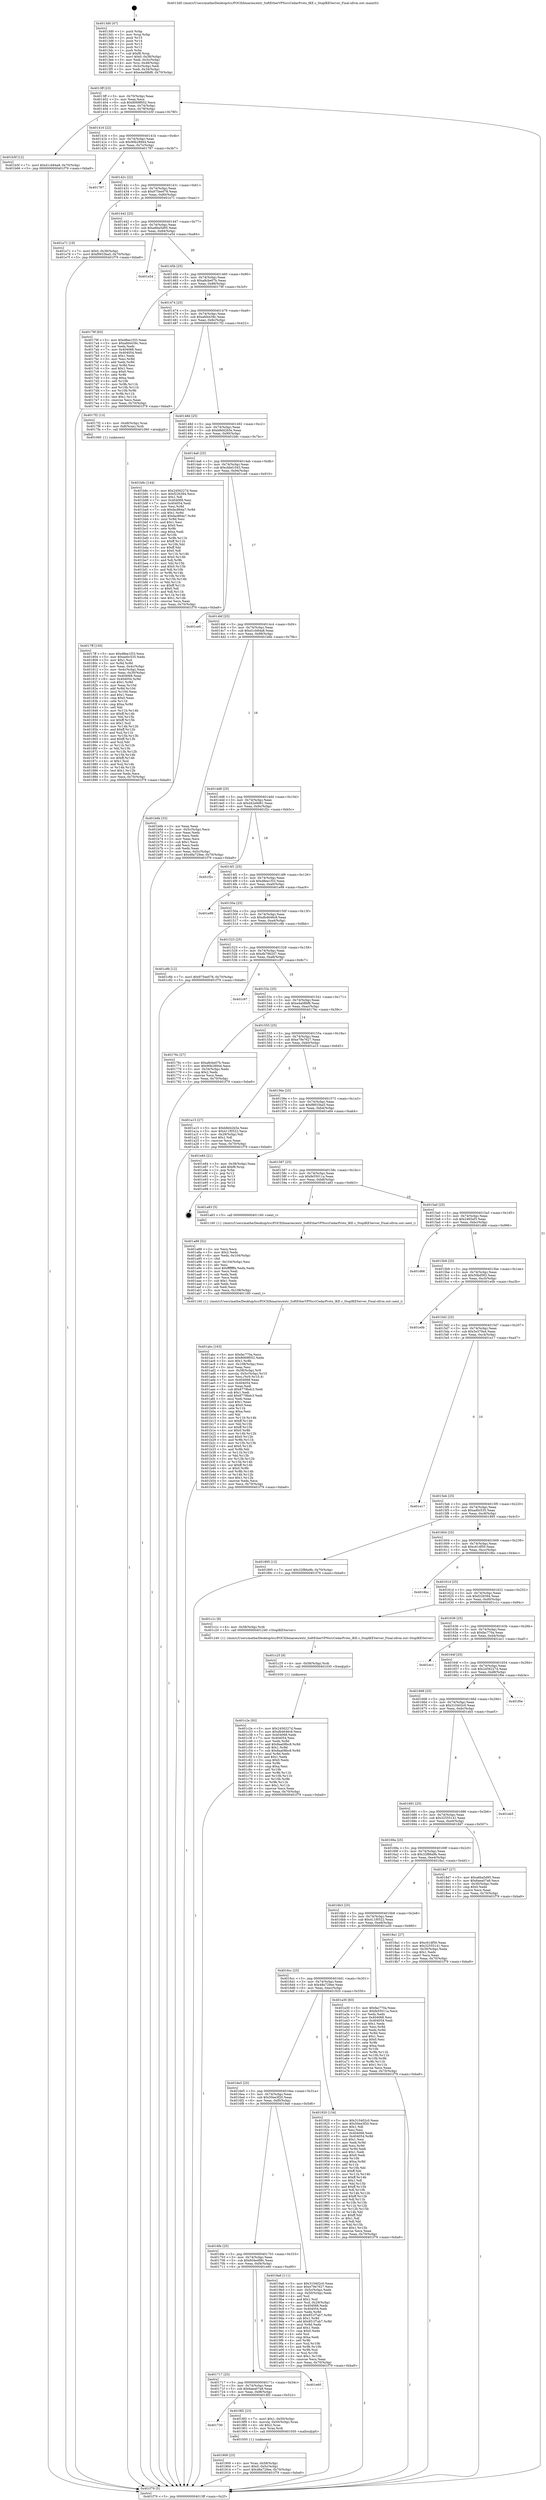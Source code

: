 digraph "0x4013d0" {
  label = "0x4013d0 (/mnt/c/Users/mathe/Desktop/tcc/POCII/binaries/extr_SoftEtherVPNsrcCedarProto_IKE.c_StopIKEServer_Final-ollvm.out::main(0))"
  labelloc = "t"
  node[shape=record]

  Entry [label="",width=0.3,height=0.3,shape=circle,fillcolor=black,style=filled]
  "0x4013ff" [label="{
     0x4013ff [23]\l
     | [instrs]\l
     &nbsp;&nbsp;0x4013ff \<+3\>: mov -0x70(%rbp),%eax\l
     &nbsp;&nbsp;0x401402 \<+2\>: mov %eax,%ecx\l
     &nbsp;&nbsp;0x401404 \<+6\>: sub $0x8069f052,%ecx\l
     &nbsp;&nbsp;0x40140a \<+3\>: mov %eax,-0x74(%rbp)\l
     &nbsp;&nbsp;0x40140d \<+3\>: mov %ecx,-0x78(%rbp)\l
     &nbsp;&nbsp;0x401410 \<+6\>: je 0000000000401b5f \<main+0x78f\>\l
  }"]
  "0x401b5f" [label="{
     0x401b5f [12]\l
     | [instrs]\l
     &nbsp;&nbsp;0x401b5f \<+7\>: movl $0xd1cb84a8,-0x70(%rbp)\l
     &nbsp;&nbsp;0x401b66 \<+5\>: jmp 0000000000401f79 \<main+0xba9\>\l
  }"]
  "0x401416" [label="{
     0x401416 [22]\l
     | [instrs]\l
     &nbsp;&nbsp;0x401416 \<+5\>: jmp 000000000040141b \<main+0x4b\>\l
     &nbsp;&nbsp;0x40141b \<+3\>: mov -0x74(%rbp),%eax\l
     &nbsp;&nbsp;0x40141e \<+5\>: sub $0x90b28944,%eax\l
     &nbsp;&nbsp;0x401423 \<+3\>: mov %eax,-0x7c(%rbp)\l
     &nbsp;&nbsp;0x401426 \<+6\>: je 0000000000401787 \<main+0x3b7\>\l
  }"]
  Exit [label="",width=0.3,height=0.3,shape=circle,fillcolor=black,style=filled,peripheries=2]
  "0x401787" [label="{
     0x401787\l
  }", style=dashed]
  "0x40142c" [label="{
     0x40142c [22]\l
     | [instrs]\l
     &nbsp;&nbsp;0x40142c \<+5\>: jmp 0000000000401431 \<main+0x61\>\l
     &nbsp;&nbsp;0x401431 \<+3\>: mov -0x74(%rbp),%eax\l
     &nbsp;&nbsp;0x401434 \<+5\>: sub $0x975ee078,%eax\l
     &nbsp;&nbsp;0x401439 \<+3\>: mov %eax,-0x80(%rbp)\l
     &nbsp;&nbsp;0x40143c \<+6\>: je 0000000000401e71 \<main+0xaa1\>\l
  }"]
  "0x401c2e" [label="{
     0x401c2e [93]\l
     | [instrs]\l
     &nbsp;&nbsp;0x401c2e \<+5\>: mov $0x2456227d,%eax\l
     &nbsp;&nbsp;0x401c33 \<+5\>: mov $0xdb4646c8,%ecx\l
     &nbsp;&nbsp;0x401c38 \<+7\>: mov 0x404068,%edx\l
     &nbsp;&nbsp;0x401c3f \<+7\>: mov 0x404054,%esi\l
     &nbsp;&nbsp;0x401c46 \<+3\>: mov %edx,%r8d\l
     &nbsp;&nbsp;0x401c49 \<+7\>: add $0x8aa08bc8,%r8d\l
     &nbsp;&nbsp;0x401c50 \<+4\>: sub $0x1,%r8d\l
     &nbsp;&nbsp;0x401c54 \<+7\>: sub $0x8aa08bc8,%r8d\l
     &nbsp;&nbsp;0x401c5b \<+4\>: imul %r8d,%edx\l
     &nbsp;&nbsp;0x401c5f \<+3\>: and $0x1,%edx\l
     &nbsp;&nbsp;0x401c62 \<+3\>: cmp $0x0,%edx\l
     &nbsp;&nbsp;0x401c65 \<+4\>: sete %r9b\l
     &nbsp;&nbsp;0x401c69 \<+3\>: cmp $0xa,%esi\l
     &nbsp;&nbsp;0x401c6c \<+4\>: setl %r10b\l
     &nbsp;&nbsp;0x401c70 \<+3\>: mov %r9b,%r11b\l
     &nbsp;&nbsp;0x401c73 \<+3\>: and %r10b,%r11b\l
     &nbsp;&nbsp;0x401c76 \<+3\>: xor %r10b,%r9b\l
     &nbsp;&nbsp;0x401c79 \<+3\>: or %r9b,%r11b\l
     &nbsp;&nbsp;0x401c7c \<+4\>: test $0x1,%r11b\l
     &nbsp;&nbsp;0x401c80 \<+3\>: cmovne %ecx,%eax\l
     &nbsp;&nbsp;0x401c83 \<+3\>: mov %eax,-0x70(%rbp)\l
     &nbsp;&nbsp;0x401c86 \<+5\>: jmp 0000000000401f79 \<main+0xba9\>\l
  }"]
  "0x401e71" [label="{
     0x401e71 [19]\l
     | [instrs]\l
     &nbsp;&nbsp;0x401e71 \<+7\>: movl $0x0,-0x38(%rbp)\l
     &nbsp;&nbsp;0x401e78 \<+7\>: movl $0xf9933ba5,-0x70(%rbp)\l
     &nbsp;&nbsp;0x401e7f \<+5\>: jmp 0000000000401f79 \<main+0xba9\>\l
  }"]
  "0x401442" [label="{
     0x401442 [25]\l
     | [instrs]\l
     &nbsp;&nbsp;0x401442 \<+5\>: jmp 0000000000401447 \<main+0x77\>\l
     &nbsp;&nbsp;0x401447 \<+3\>: mov -0x74(%rbp),%eax\l
     &nbsp;&nbsp;0x40144a \<+5\>: sub $0xa6ba5d95,%eax\l
     &nbsp;&nbsp;0x40144f \<+6\>: mov %eax,-0x84(%rbp)\l
     &nbsp;&nbsp;0x401455 \<+6\>: je 0000000000401e54 \<main+0xa84\>\l
  }"]
  "0x401c25" [label="{
     0x401c25 [9]\l
     | [instrs]\l
     &nbsp;&nbsp;0x401c25 \<+4\>: mov -0x58(%rbp),%rdi\l
     &nbsp;&nbsp;0x401c29 \<+5\>: call 0000000000401030 \<free@plt\>\l
     | [calls]\l
     &nbsp;&nbsp;0x401030 \{1\} (unknown)\l
  }"]
  "0x401e54" [label="{
     0x401e54\l
  }", style=dashed]
  "0x40145b" [label="{
     0x40145b [25]\l
     | [instrs]\l
     &nbsp;&nbsp;0x40145b \<+5\>: jmp 0000000000401460 \<main+0x90\>\l
     &nbsp;&nbsp;0x401460 \<+3\>: mov -0x74(%rbp),%eax\l
     &nbsp;&nbsp;0x401463 \<+5\>: sub $0xa8cbe07b,%eax\l
     &nbsp;&nbsp;0x401468 \<+6\>: mov %eax,-0x88(%rbp)\l
     &nbsp;&nbsp;0x40146e \<+6\>: je 000000000040179f \<main+0x3cf\>\l
  }"]
  "0x401abc" [label="{
     0x401abc [163]\l
     | [instrs]\l
     &nbsp;&nbsp;0x401abc \<+5\>: mov $0xfac770a,%ecx\l
     &nbsp;&nbsp;0x401ac1 \<+5\>: mov $0x8069f052,%edx\l
     &nbsp;&nbsp;0x401ac6 \<+3\>: mov $0x1,%r8b\l
     &nbsp;&nbsp;0x401ac9 \<+6\>: mov -0x108(%rbp),%esi\l
     &nbsp;&nbsp;0x401acf \<+3\>: imul %eax,%esi\l
     &nbsp;&nbsp;0x401ad2 \<+4\>: mov -0x58(%rbp),%r9\l
     &nbsp;&nbsp;0x401ad6 \<+4\>: movslq -0x5c(%rbp),%r10\l
     &nbsp;&nbsp;0x401ada \<+4\>: mov %esi,(%r9,%r10,4)\l
     &nbsp;&nbsp;0x401ade \<+7\>: mov 0x404068,%eax\l
     &nbsp;&nbsp;0x401ae5 \<+7\>: mov 0x404054,%esi\l
     &nbsp;&nbsp;0x401aec \<+2\>: mov %eax,%edi\l
     &nbsp;&nbsp;0x401aee \<+6\>: sub $0x8779bdc3,%edi\l
     &nbsp;&nbsp;0x401af4 \<+3\>: sub $0x1,%edi\l
     &nbsp;&nbsp;0x401af7 \<+6\>: add $0x8779bdc3,%edi\l
     &nbsp;&nbsp;0x401afd \<+3\>: imul %edi,%eax\l
     &nbsp;&nbsp;0x401b00 \<+3\>: and $0x1,%eax\l
     &nbsp;&nbsp;0x401b03 \<+3\>: cmp $0x0,%eax\l
     &nbsp;&nbsp;0x401b06 \<+4\>: sete %r11b\l
     &nbsp;&nbsp;0x401b0a \<+3\>: cmp $0xa,%esi\l
     &nbsp;&nbsp;0x401b0d \<+3\>: setl %bl\l
     &nbsp;&nbsp;0x401b10 \<+3\>: mov %r11b,%r14b\l
     &nbsp;&nbsp;0x401b13 \<+4\>: xor $0xff,%r14b\l
     &nbsp;&nbsp;0x401b17 \<+3\>: mov %bl,%r15b\l
     &nbsp;&nbsp;0x401b1a \<+4\>: xor $0xff,%r15b\l
     &nbsp;&nbsp;0x401b1e \<+4\>: xor $0x0,%r8b\l
     &nbsp;&nbsp;0x401b22 \<+3\>: mov %r14b,%r12b\l
     &nbsp;&nbsp;0x401b25 \<+4\>: and $0x0,%r12b\l
     &nbsp;&nbsp;0x401b29 \<+3\>: and %r8b,%r11b\l
     &nbsp;&nbsp;0x401b2c \<+3\>: mov %r15b,%r13b\l
     &nbsp;&nbsp;0x401b2f \<+4\>: and $0x0,%r13b\l
     &nbsp;&nbsp;0x401b33 \<+3\>: and %r8b,%bl\l
     &nbsp;&nbsp;0x401b36 \<+3\>: or %r11b,%r12b\l
     &nbsp;&nbsp;0x401b39 \<+3\>: or %bl,%r13b\l
     &nbsp;&nbsp;0x401b3c \<+3\>: xor %r13b,%r12b\l
     &nbsp;&nbsp;0x401b3f \<+3\>: or %r15b,%r14b\l
     &nbsp;&nbsp;0x401b42 \<+4\>: xor $0xff,%r14b\l
     &nbsp;&nbsp;0x401b46 \<+4\>: or $0x0,%r8b\l
     &nbsp;&nbsp;0x401b4a \<+3\>: and %r8b,%r14b\l
     &nbsp;&nbsp;0x401b4d \<+3\>: or %r14b,%r12b\l
     &nbsp;&nbsp;0x401b50 \<+4\>: test $0x1,%r12b\l
     &nbsp;&nbsp;0x401b54 \<+3\>: cmovne %edx,%ecx\l
     &nbsp;&nbsp;0x401b57 \<+3\>: mov %ecx,-0x70(%rbp)\l
     &nbsp;&nbsp;0x401b5a \<+5\>: jmp 0000000000401f79 \<main+0xba9\>\l
  }"]
  "0x40179f" [label="{
     0x40179f [83]\l
     | [instrs]\l
     &nbsp;&nbsp;0x40179f \<+5\>: mov $0xd8ee1f33,%eax\l
     &nbsp;&nbsp;0x4017a4 \<+5\>: mov $0xafd4439c,%ecx\l
     &nbsp;&nbsp;0x4017a9 \<+2\>: xor %edx,%edx\l
     &nbsp;&nbsp;0x4017ab \<+7\>: mov 0x404068,%esi\l
     &nbsp;&nbsp;0x4017b2 \<+7\>: mov 0x404054,%edi\l
     &nbsp;&nbsp;0x4017b9 \<+3\>: sub $0x1,%edx\l
     &nbsp;&nbsp;0x4017bc \<+3\>: mov %esi,%r8d\l
     &nbsp;&nbsp;0x4017bf \<+3\>: add %edx,%r8d\l
     &nbsp;&nbsp;0x4017c2 \<+4\>: imul %r8d,%esi\l
     &nbsp;&nbsp;0x4017c6 \<+3\>: and $0x1,%esi\l
     &nbsp;&nbsp;0x4017c9 \<+3\>: cmp $0x0,%esi\l
     &nbsp;&nbsp;0x4017cc \<+4\>: sete %r9b\l
     &nbsp;&nbsp;0x4017d0 \<+3\>: cmp $0xa,%edi\l
     &nbsp;&nbsp;0x4017d3 \<+4\>: setl %r10b\l
     &nbsp;&nbsp;0x4017d7 \<+3\>: mov %r9b,%r11b\l
     &nbsp;&nbsp;0x4017da \<+3\>: and %r10b,%r11b\l
     &nbsp;&nbsp;0x4017dd \<+3\>: xor %r10b,%r9b\l
     &nbsp;&nbsp;0x4017e0 \<+3\>: or %r9b,%r11b\l
     &nbsp;&nbsp;0x4017e3 \<+4\>: test $0x1,%r11b\l
     &nbsp;&nbsp;0x4017e7 \<+3\>: cmovne %ecx,%eax\l
     &nbsp;&nbsp;0x4017ea \<+3\>: mov %eax,-0x70(%rbp)\l
     &nbsp;&nbsp;0x4017ed \<+5\>: jmp 0000000000401f79 \<main+0xba9\>\l
  }"]
  "0x401474" [label="{
     0x401474 [25]\l
     | [instrs]\l
     &nbsp;&nbsp;0x401474 \<+5\>: jmp 0000000000401479 \<main+0xa9\>\l
     &nbsp;&nbsp;0x401479 \<+3\>: mov -0x74(%rbp),%eax\l
     &nbsp;&nbsp;0x40147c \<+5\>: sub $0xafd4439c,%eax\l
     &nbsp;&nbsp;0x401481 \<+6\>: mov %eax,-0x8c(%rbp)\l
     &nbsp;&nbsp;0x401487 \<+6\>: je 00000000004017f2 \<main+0x422\>\l
  }"]
  "0x401a88" [label="{
     0x401a88 [52]\l
     | [instrs]\l
     &nbsp;&nbsp;0x401a88 \<+2\>: xor %ecx,%ecx\l
     &nbsp;&nbsp;0x401a8a \<+5\>: mov $0x2,%edx\l
     &nbsp;&nbsp;0x401a8f \<+6\>: mov %edx,-0x104(%rbp)\l
     &nbsp;&nbsp;0x401a95 \<+1\>: cltd\l
     &nbsp;&nbsp;0x401a96 \<+6\>: mov -0x104(%rbp),%esi\l
     &nbsp;&nbsp;0x401a9c \<+2\>: idiv %esi\l
     &nbsp;&nbsp;0x401a9e \<+6\>: imul $0xfffffffe,%edx,%edx\l
     &nbsp;&nbsp;0x401aa4 \<+2\>: mov %ecx,%edi\l
     &nbsp;&nbsp;0x401aa6 \<+2\>: sub %edx,%edi\l
     &nbsp;&nbsp;0x401aa8 \<+2\>: mov %ecx,%edx\l
     &nbsp;&nbsp;0x401aaa \<+3\>: sub $0x1,%edx\l
     &nbsp;&nbsp;0x401aad \<+2\>: add %edx,%edi\l
     &nbsp;&nbsp;0x401aaf \<+2\>: sub %edi,%ecx\l
     &nbsp;&nbsp;0x401ab1 \<+6\>: mov %ecx,-0x108(%rbp)\l
     &nbsp;&nbsp;0x401ab7 \<+5\>: call 0000000000401160 \<next_i\>\l
     | [calls]\l
     &nbsp;&nbsp;0x401160 \{1\} (/mnt/c/Users/mathe/Desktop/tcc/POCII/binaries/extr_SoftEtherVPNsrcCedarProto_IKE.c_StopIKEServer_Final-ollvm.out::next_i)\l
  }"]
  "0x4017f2" [label="{
     0x4017f2 [13]\l
     | [instrs]\l
     &nbsp;&nbsp;0x4017f2 \<+4\>: mov -0x48(%rbp),%rax\l
     &nbsp;&nbsp;0x4017f6 \<+4\>: mov 0x8(%rax),%rdi\l
     &nbsp;&nbsp;0x4017fa \<+5\>: call 0000000000401060 \<atoi@plt\>\l
     | [calls]\l
     &nbsp;&nbsp;0x401060 \{1\} (unknown)\l
  }"]
  "0x40148d" [label="{
     0x40148d [25]\l
     | [instrs]\l
     &nbsp;&nbsp;0x40148d \<+5\>: jmp 0000000000401492 \<main+0xc2\>\l
     &nbsp;&nbsp;0x401492 \<+3\>: mov -0x74(%rbp),%eax\l
     &nbsp;&nbsp;0x401495 \<+5\>: sub $0xb8d42b5e,%eax\l
     &nbsp;&nbsp;0x40149a \<+6\>: mov %eax,-0x90(%rbp)\l
     &nbsp;&nbsp;0x4014a0 \<+6\>: je 0000000000401b8c \<main+0x7bc\>\l
  }"]
  "0x401909" [label="{
     0x401909 [23]\l
     | [instrs]\l
     &nbsp;&nbsp;0x401909 \<+4\>: mov %rax,-0x58(%rbp)\l
     &nbsp;&nbsp;0x40190d \<+7\>: movl $0x0,-0x5c(%rbp)\l
     &nbsp;&nbsp;0x401914 \<+7\>: movl $0x48a729ee,-0x70(%rbp)\l
     &nbsp;&nbsp;0x40191b \<+5\>: jmp 0000000000401f79 \<main+0xba9\>\l
  }"]
  "0x401b8c" [label="{
     0x401b8c [144]\l
     | [instrs]\l
     &nbsp;&nbsp;0x401b8c \<+5\>: mov $0x2456227d,%eax\l
     &nbsp;&nbsp;0x401b91 \<+5\>: mov $0xf226394,%ecx\l
     &nbsp;&nbsp;0x401b96 \<+2\>: mov $0x1,%dl\l
     &nbsp;&nbsp;0x401b98 \<+7\>: mov 0x404068,%esi\l
     &nbsp;&nbsp;0x401b9f \<+7\>: mov 0x404054,%edi\l
     &nbsp;&nbsp;0x401ba6 \<+3\>: mov %esi,%r8d\l
     &nbsp;&nbsp;0x401ba9 \<+7\>: sub $0xfac864a7,%r8d\l
     &nbsp;&nbsp;0x401bb0 \<+4\>: sub $0x1,%r8d\l
     &nbsp;&nbsp;0x401bb4 \<+7\>: add $0xfac864a7,%r8d\l
     &nbsp;&nbsp;0x401bbb \<+4\>: imul %r8d,%esi\l
     &nbsp;&nbsp;0x401bbf \<+3\>: and $0x1,%esi\l
     &nbsp;&nbsp;0x401bc2 \<+3\>: cmp $0x0,%esi\l
     &nbsp;&nbsp;0x401bc5 \<+4\>: sete %r9b\l
     &nbsp;&nbsp;0x401bc9 \<+3\>: cmp $0xa,%edi\l
     &nbsp;&nbsp;0x401bcc \<+4\>: setl %r10b\l
     &nbsp;&nbsp;0x401bd0 \<+3\>: mov %r9b,%r11b\l
     &nbsp;&nbsp;0x401bd3 \<+4\>: xor $0xff,%r11b\l
     &nbsp;&nbsp;0x401bd7 \<+3\>: mov %r10b,%bl\l
     &nbsp;&nbsp;0x401bda \<+3\>: xor $0xff,%bl\l
     &nbsp;&nbsp;0x401bdd \<+3\>: xor $0x0,%dl\l
     &nbsp;&nbsp;0x401be0 \<+3\>: mov %r11b,%r14b\l
     &nbsp;&nbsp;0x401be3 \<+4\>: and $0x0,%r14b\l
     &nbsp;&nbsp;0x401be7 \<+3\>: and %dl,%r9b\l
     &nbsp;&nbsp;0x401bea \<+3\>: mov %bl,%r15b\l
     &nbsp;&nbsp;0x401bed \<+4\>: and $0x0,%r15b\l
     &nbsp;&nbsp;0x401bf1 \<+3\>: and %dl,%r10b\l
     &nbsp;&nbsp;0x401bf4 \<+3\>: or %r9b,%r14b\l
     &nbsp;&nbsp;0x401bf7 \<+3\>: or %r10b,%r15b\l
     &nbsp;&nbsp;0x401bfa \<+3\>: xor %r15b,%r14b\l
     &nbsp;&nbsp;0x401bfd \<+3\>: or %bl,%r11b\l
     &nbsp;&nbsp;0x401c00 \<+4\>: xor $0xff,%r11b\l
     &nbsp;&nbsp;0x401c04 \<+3\>: or $0x0,%dl\l
     &nbsp;&nbsp;0x401c07 \<+3\>: and %dl,%r11b\l
     &nbsp;&nbsp;0x401c0a \<+3\>: or %r11b,%r14b\l
     &nbsp;&nbsp;0x401c0d \<+4\>: test $0x1,%r14b\l
     &nbsp;&nbsp;0x401c11 \<+3\>: cmovne %ecx,%eax\l
     &nbsp;&nbsp;0x401c14 \<+3\>: mov %eax,-0x70(%rbp)\l
     &nbsp;&nbsp;0x401c17 \<+5\>: jmp 0000000000401f79 \<main+0xba9\>\l
  }"]
  "0x4014a6" [label="{
     0x4014a6 [25]\l
     | [instrs]\l
     &nbsp;&nbsp;0x4014a6 \<+5\>: jmp 00000000004014ab \<main+0xdb\>\l
     &nbsp;&nbsp;0x4014ab \<+3\>: mov -0x74(%rbp),%eax\l
     &nbsp;&nbsp;0x4014ae \<+5\>: sub $0xcbbd1043,%eax\l
     &nbsp;&nbsp;0x4014b3 \<+6\>: mov %eax,-0x94(%rbp)\l
     &nbsp;&nbsp;0x4014b9 \<+6\>: je 0000000000401ce0 \<main+0x910\>\l
  }"]
  "0x401730" [label="{
     0x401730\l
  }", style=dashed]
  "0x401ce0" [label="{
     0x401ce0\l
  }", style=dashed]
  "0x4014bf" [label="{
     0x4014bf [25]\l
     | [instrs]\l
     &nbsp;&nbsp;0x4014bf \<+5\>: jmp 00000000004014c4 \<main+0xf4\>\l
     &nbsp;&nbsp;0x4014c4 \<+3\>: mov -0x74(%rbp),%eax\l
     &nbsp;&nbsp;0x4014c7 \<+5\>: sub $0xd1cb84a8,%eax\l
     &nbsp;&nbsp;0x4014cc \<+6\>: mov %eax,-0x98(%rbp)\l
     &nbsp;&nbsp;0x4014d2 \<+6\>: je 0000000000401b6b \<main+0x79b\>\l
  }"]
  "0x4018f2" [label="{
     0x4018f2 [23]\l
     | [instrs]\l
     &nbsp;&nbsp;0x4018f2 \<+7\>: movl $0x1,-0x50(%rbp)\l
     &nbsp;&nbsp;0x4018f9 \<+4\>: movslq -0x50(%rbp),%rax\l
     &nbsp;&nbsp;0x4018fd \<+4\>: shl $0x2,%rax\l
     &nbsp;&nbsp;0x401901 \<+3\>: mov %rax,%rdi\l
     &nbsp;&nbsp;0x401904 \<+5\>: call 0000000000401050 \<malloc@plt\>\l
     | [calls]\l
     &nbsp;&nbsp;0x401050 \{1\} (unknown)\l
  }"]
  "0x401b6b" [label="{
     0x401b6b [33]\l
     | [instrs]\l
     &nbsp;&nbsp;0x401b6b \<+2\>: xor %eax,%eax\l
     &nbsp;&nbsp;0x401b6d \<+3\>: mov -0x5c(%rbp),%ecx\l
     &nbsp;&nbsp;0x401b70 \<+2\>: mov %eax,%edx\l
     &nbsp;&nbsp;0x401b72 \<+2\>: sub %ecx,%edx\l
     &nbsp;&nbsp;0x401b74 \<+2\>: mov %eax,%ecx\l
     &nbsp;&nbsp;0x401b76 \<+3\>: sub $0x1,%ecx\l
     &nbsp;&nbsp;0x401b79 \<+2\>: add %ecx,%edx\l
     &nbsp;&nbsp;0x401b7b \<+2\>: sub %edx,%eax\l
     &nbsp;&nbsp;0x401b7d \<+3\>: mov %eax,-0x5c(%rbp)\l
     &nbsp;&nbsp;0x401b80 \<+7\>: movl $0x48a729ee,-0x70(%rbp)\l
     &nbsp;&nbsp;0x401b87 \<+5\>: jmp 0000000000401f79 \<main+0xba9\>\l
  }"]
  "0x4014d8" [label="{
     0x4014d8 [25]\l
     | [instrs]\l
     &nbsp;&nbsp;0x4014d8 \<+5\>: jmp 00000000004014dd \<main+0x10d\>\l
     &nbsp;&nbsp;0x4014dd \<+3\>: mov -0x74(%rbp),%eax\l
     &nbsp;&nbsp;0x4014e0 \<+5\>: sub $0xd42e9d61,%eax\l
     &nbsp;&nbsp;0x4014e5 \<+6\>: mov %eax,-0x9c(%rbp)\l
     &nbsp;&nbsp;0x4014eb \<+6\>: je 0000000000401f2c \<main+0xb5c\>\l
  }"]
  "0x401717" [label="{
     0x401717 [25]\l
     | [instrs]\l
     &nbsp;&nbsp;0x401717 \<+5\>: jmp 000000000040171c \<main+0x34c\>\l
     &nbsp;&nbsp;0x40171c \<+3\>: mov -0x74(%rbp),%eax\l
     &nbsp;&nbsp;0x40171f \<+5\>: sub $0x6aea07a8,%eax\l
     &nbsp;&nbsp;0x401724 \<+6\>: mov %eax,-0xf8(%rbp)\l
     &nbsp;&nbsp;0x40172a \<+6\>: je 00000000004018f2 \<main+0x522\>\l
  }"]
  "0x401f2c" [label="{
     0x401f2c\l
  }", style=dashed]
  "0x4014f1" [label="{
     0x4014f1 [25]\l
     | [instrs]\l
     &nbsp;&nbsp;0x4014f1 \<+5\>: jmp 00000000004014f6 \<main+0x126\>\l
     &nbsp;&nbsp;0x4014f6 \<+3\>: mov -0x74(%rbp),%eax\l
     &nbsp;&nbsp;0x4014f9 \<+5\>: sub $0xd8ee1f33,%eax\l
     &nbsp;&nbsp;0x4014fe \<+6\>: mov %eax,-0xa0(%rbp)\l
     &nbsp;&nbsp;0x401504 \<+6\>: je 0000000000401e99 \<main+0xac9\>\l
  }"]
  "0x401e60" [label="{
     0x401e60\l
  }", style=dashed]
  "0x401e99" [label="{
     0x401e99\l
  }", style=dashed]
  "0x40150a" [label="{
     0x40150a [25]\l
     | [instrs]\l
     &nbsp;&nbsp;0x40150a \<+5\>: jmp 000000000040150f \<main+0x13f\>\l
     &nbsp;&nbsp;0x40150f \<+3\>: mov -0x74(%rbp),%eax\l
     &nbsp;&nbsp;0x401512 \<+5\>: sub $0xdb4646c8,%eax\l
     &nbsp;&nbsp;0x401517 \<+6\>: mov %eax,-0xa4(%rbp)\l
     &nbsp;&nbsp;0x40151d \<+6\>: je 0000000000401c8b \<main+0x8bb\>\l
  }"]
  "0x4016fe" [label="{
     0x4016fe [25]\l
     | [instrs]\l
     &nbsp;&nbsp;0x4016fe \<+5\>: jmp 0000000000401703 \<main+0x333\>\l
     &nbsp;&nbsp;0x401703 \<+3\>: mov -0x74(%rbp),%eax\l
     &nbsp;&nbsp;0x401706 \<+5\>: sub $0x604ed98c,%eax\l
     &nbsp;&nbsp;0x40170b \<+6\>: mov %eax,-0xf4(%rbp)\l
     &nbsp;&nbsp;0x401711 \<+6\>: je 0000000000401e60 \<main+0xa90\>\l
  }"]
  "0x401c8b" [label="{
     0x401c8b [12]\l
     | [instrs]\l
     &nbsp;&nbsp;0x401c8b \<+7\>: movl $0x975ee078,-0x70(%rbp)\l
     &nbsp;&nbsp;0x401c92 \<+5\>: jmp 0000000000401f79 \<main+0xba9\>\l
  }"]
  "0x401523" [label="{
     0x401523 [25]\l
     | [instrs]\l
     &nbsp;&nbsp;0x401523 \<+5\>: jmp 0000000000401528 \<main+0x158\>\l
     &nbsp;&nbsp;0x401528 \<+3\>: mov -0x74(%rbp),%eax\l
     &nbsp;&nbsp;0x40152b \<+5\>: sub $0xdb7962d7,%eax\l
     &nbsp;&nbsp;0x401530 \<+6\>: mov %eax,-0xa8(%rbp)\l
     &nbsp;&nbsp;0x401536 \<+6\>: je 0000000000401c97 \<main+0x8c7\>\l
  }"]
  "0x4019a6" [label="{
     0x4019a6 [111]\l
     | [instrs]\l
     &nbsp;&nbsp;0x4019a6 \<+5\>: mov $0x310402c0,%eax\l
     &nbsp;&nbsp;0x4019ab \<+5\>: mov $0xe79e7627,%ecx\l
     &nbsp;&nbsp;0x4019b0 \<+3\>: mov -0x5c(%rbp),%edx\l
     &nbsp;&nbsp;0x4019b3 \<+3\>: cmp -0x50(%rbp),%edx\l
     &nbsp;&nbsp;0x4019b6 \<+4\>: setl %sil\l
     &nbsp;&nbsp;0x4019ba \<+4\>: and $0x1,%sil\l
     &nbsp;&nbsp;0x4019be \<+4\>: mov %sil,-0x29(%rbp)\l
     &nbsp;&nbsp;0x4019c2 \<+7\>: mov 0x404068,%edx\l
     &nbsp;&nbsp;0x4019c9 \<+7\>: mov 0x404054,%edi\l
     &nbsp;&nbsp;0x4019d0 \<+3\>: mov %edx,%r8d\l
     &nbsp;&nbsp;0x4019d3 \<+7\>: sub $0x851f7ab7,%r8d\l
     &nbsp;&nbsp;0x4019da \<+4\>: sub $0x1,%r8d\l
     &nbsp;&nbsp;0x4019de \<+7\>: add $0x851f7ab7,%r8d\l
     &nbsp;&nbsp;0x4019e5 \<+4\>: imul %r8d,%edx\l
     &nbsp;&nbsp;0x4019e9 \<+3\>: and $0x1,%edx\l
     &nbsp;&nbsp;0x4019ec \<+3\>: cmp $0x0,%edx\l
     &nbsp;&nbsp;0x4019ef \<+4\>: sete %sil\l
     &nbsp;&nbsp;0x4019f3 \<+3\>: cmp $0xa,%edi\l
     &nbsp;&nbsp;0x4019f6 \<+4\>: setl %r9b\l
     &nbsp;&nbsp;0x4019fa \<+3\>: mov %sil,%r10b\l
     &nbsp;&nbsp;0x4019fd \<+3\>: and %r9b,%r10b\l
     &nbsp;&nbsp;0x401a00 \<+3\>: xor %r9b,%sil\l
     &nbsp;&nbsp;0x401a03 \<+3\>: or %sil,%r10b\l
     &nbsp;&nbsp;0x401a06 \<+4\>: test $0x1,%r10b\l
     &nbsp;&nbsp;0x401a0a \<+3\>: cmovne %ecx,%eax\l
     &nbsp;&nbsp;0x401a0d \<+3\>: mov %eax,-0x70(%rbp)\l
     &nbsp;&nbsp;0x401a10 \<+5\>: jmp 0000000000401f79 \<main+0xba9\>\l
  }"]
  "0x401c97" [label="{
     0x401c97\l
  }", style=dashed]
  "0x40153c" [label="{
     0x40153c [25]\l
     | [instrs]\l
     &nbsp;&nbsp;0x40153c \<+5\>: jmp 0000000000401541 \<main+0x171\>\l
     &nbsp;&nbsp;0x401541 \<+3\>: mov -0x74(%rbp),%eax\l
     &nbsp;&nbsp;0x401544 \<+5\>: sub $0xe4a08bf6,%eax\l
     &nbsp;&nbsp;0x401549 \<+6\>: mov %eax,-0xac(%rbp)\l
     &nbsp;&nbsp;0x40154f \<+6\>: je 000000000040176c \<main+0x39c\>\l
  }"]
  "0x4016e5" [label="{
     0x4016e5 [25]\l
     | [instrs]\l
     &nbsp;&nbsp;0x4016e5 \<+5\>: jmp 00000000004016ea \<main+0x31a\>\l
     &nbsp;&nbsp;0x4016ea \<+3\>: mov -0x74(%rbp),%eax\l
     &nbsp;&nbsp;0x4016ed \<+5\>: sub $0x50ee3f20,%eax\l
     &nbsp;&nbsp;0x4016f2 \<+6\>: mov %eax,-0xf0(%rbp)\l
     &nbsp;&nbsp;0x4016f8 \<+6\>: je 00000000004019a6 \<main+0x5d6\>\l
  }"]
  "0x40176c" [label="{
     0x40176c [27]\l
     | [instrs]\l
     &nbsp;&nbsp;0x40176c \<+5\>: mov $0xa8cbe07b,%eax\l
     &nbsp;&nbsp;0x401771 \<+5\>: mov $0x90b28944,%ecx\l
     &nbsp;&nbsp;0x401776 \<+3\>: mov -0x34(%rbp),%edx\l
     &nbsp;&nbsp;0x401779 \<+3\>: cmp $0x2,%edx\l
     &nbsp;&nbsp;0x40177c \<+3\>: cmovne %ecx,%eax\l
     &nbsp;&nbsp;0x40177f \<+3\>: mov %eax,-0x70(%rbp)\l
     &nbsp;&nbsp;0x401782 \<+5\>: jmp 0000000000401f79 \<main+0xba9\>\l
  }"]
  "0x401555" [label="{
     0x401555 [25]\l
     | [instrs]\l
     &nbsp;&nbsp;0x401555 \<+5\>: jmp 000000000040155a \<main+0x18a\>\l
     &nbsp;&nbsp;0x40155a \<+3\>: mov -0x74(%rbp),%eax\l
     &nbsp;&nbsp;0x40155d \<+5\>: sub $0xe79e7627,%eax\l
     &nbsp;&nbsp;0x401562 \<+6\>: mov %eax,-0xb0(%rbp)\l
     &nbsp;&nbsp;0x401568 \<+6\>: je 0000000000401a15 \<main+0x645\>\l
  }"]
  "0x401f79" [label="{
     0x401f79 [5]\l
     | [instrs]\l
     &nbsp;&nbsp;0x401f79 \<+5\>: jmp 00000000004013ff \<main+0x2f\>\l
  }"]
  "0x4013d0" [label="{
     0x4013d0 [47]\l
     | [instrs]\l
     &nbsp;&nbsp;0x4013d0 \<+1\>: push %rbp\l
     &nbsp;&nbsp;0x4013d1 \<+3\>: mov %rsp,%rbp\l
     &nbsp;&nbsp;0x4013d4 \<+2\>: push %r15\l
     &nbsp;&nbsp;0x4013d6 \<+2\>: push %r14\l
     &nbsp;&nbsp;0x4013d8 \<+2\>: push %r13\l
     &nbsp;&nbsp;0x4013da \<+2\>: push %r12\l
     &nbsp;&nbsp;0x4013dc \<+1\>: push %rbx\l
     &nbsp;&nbsp;0x4013dd \<+7\>: sub $0xf8,%rsp\l
     &nbsp;&nbsp;0x4013e4 \<+7\>: movl $0x0,-0x38(%rbp)\l
     &nbsp;&nbsp;0x4013eb \<+3\>: mov %edi,-0x3c(%rbp)\l
     &nbsp;&nbsp;0x4013ee \<+4\>: mov %rsi,-0x48(%rbp)\l
     &nbsp;&nbsp;0x4013f2 \<+3\>: mov -0x3c(%rbp),%edi\l
     &nbsp;&nbsp;0x4013f5 \<+3\>: mov %edi,-0x34(%rbp)\l
     &nbsp;&nbsp;0x4013f8 \<+7\>: movl $0xe4a08bf6,-0x70(%rbp)\l
  }"]
  "0x4017ff" [label="{
     0x4017ff [150]\l
     | [instrs]\l
     &nbsp;&nbsp;0x4017ff \<+5\>: mov $0xd8ee1f33,%ecx\l
     &nbsp;&nbsp;0x401804 \<+5\>: mov $0xad0c535,%edx\l
     &nbsp;&nbsp;0x401809 \<+3\>: mov $0x1,%sil\l
     &nbsp;&nbsp;0x40180c \<+3\>: xor %r8d,%r8d\l
     &nbsp;&nbsp;0x40180f \<+3\>: mov %eax,-0x4c(%rbp)\l
     &nbsp;&nbsp;0x401812 \<+3\>: mov -0x4c(%rbp),%eax\l
     &nbsp;&nbsp;0x401815 \<+3\>: mov %eax,-0x30(%rbp)\l
     &nbsp;&nbsp;0x401818 \<+7\>: mov 0x404068,%eax\l
     &nbsp;&nbsp;0x40181f \<+8\>: mov 0x404054,%r9d\l
     &nbsp;&nbsp;0x401827 \<+4\>: sub $0x1,%r8d\l
     &nbsp;&nbsp;0x40182b \<+3\>: mov %eax,%r10d\l
     &nbsp;&nbsp;0x40182e \<+3\>: add %r8d,%r10d\l
     &nbsp;&nbsp;0x401831 \<+4\>: imul %r10d,%eax\l
     &nbsp;&nbsp;0x401835 \<+3\>: and $0x1,%eax\l
     &nbsp;&nbsp;0x401838 \<+3\>: cmp $0x0,%eax\l
     &nbsp;&nbsp;0x40183b \<+4\>: sete %r11b\l
     &nbsp;&nbsp;0x40183f \<+4\>: cmp $0xa,%r9d\l
     &nbsp;&nbsp;0x401843 \<+3\>: setl %bl\l
     &nbsp;&nbsp;0x401846 \<+3\>: mov %r11b,%r14b\l
     &nbsp;&nbsp;0x401849 \<+4\>: xor $0xff,%r14b\l
     &nbsp;&nbsp;0x40184d \<+3\>: mov %bl,%r15b\l
     &nbsp;&nbsp;0x401850 \<+4\>: xor $0xff,%r15b\l
     &nbsp;&nbsp;0x401854 \<+4\>: xor $0x1,%sil\l
     &nbsp;&nbsp;0x401858 \<+3\>: mov %r14b,%r12b\l
     &nbsp;&nbsp;0x40185b \<+4\>: and $0xff,%r12b\l
     &nbsp;&nbsp;0x40185f \<+3\>: and %sil,%r11b\l
     &nbsp;&nbsp;0x401862 \<+3\>: mov %r15b,%r13b\l
     &nbsp;&nbsp;0x401865 \<+4\>: and $0xff,%r13b\l
     &nbsp;&nbsp;0x401869 \<+3\>: and %sil,%bl\l
     &nbsp;&nbsp;0x40186c \<+3\>: or %r11b,%r12b\l
     &nbsp;&nbsp;0x40186f \<+3\>: or %bl,%r13b\l
     &nbsp;&nbsp;0x401872 \<+3\>: xor %r13b,%r12b\l
     &nbsp;&nbsp;0x401875 \<+3\>: or %r15b,%r14b\l
     &nbsp;&nbsp;0x401878 \<+4\>: xor $0xff,%r14b\l
     &nbsp;&nbsp;0x40187c \<+4\>: or $0x1,%sil\l
     &nbsp;&nbsp;0x401880 \<+3\>: and %sil,%r14b\l
     &nbsp;&nbsp;0x401883 \<+3\>: or %r14b,%r12b\l
     &nbsp;&nbsp;0x401886 \<+4\>: test $0x1,%r12b\l
     &nbsp;&nbsp;0x40188a \<+3\>: cmovne %edx,%ecx\l
     &nbsp;&nbsp;0x40188d \<+3\>: mov %ecx,-0x70(%rbp)\l
     &nbsp;&nbsp;0x401890 \<+5\>: jmp 0000000000401f79 \<main+0xba9\>\l
  }"]
  "0x401920" [label="{
     0x401920 [134]\l
     | [instrs]\l
     &nbsp;&nbsp;0x401920 \<+5\>: mov $0x310402c0,%eax\l
     &nbsp;&nbsp;0x401925 \<+5\>: mov $0x50ee3f20,%ecx\l
     &nbsp;&nbsp;0x40192a \<+2\>: mov $0x1,%dl\l
     &nbsp;&nbsp;0x40192c \<+2\>: xor %esi,%esi\l
     &nbsp;&nbsp;0x40192e \<+7\>: mov 0x404068,%edi\l
     &nbsp;&nbsp;0x401935 \<+8\>: mov 0x404054,%r8d\l
     &nbsp;&nbsp;0x40193d \<+3\>: sub $0x1,%esi\l
     &nbsp;&nbsp;0x401940 \<+3\>: mov %edi,%r9d\l
     &nbsp;&nbsp;0x401943 \<+3\>: add %esi,%r9d\l
     &nbsp;&nbsp;0x401946 \<+4\>: imul %r9d,%edi\l
     &nbsp;&nbsp;0x40194a \<+3\>: and $0x1,%edi\l
     &nbsp;&nbsp;0x40194d \<+3\>: cmp $0x0,%edi\l
     &nbsp;&nbsp;0x401950 \<+4\>: sete %r10b\l
     &nbsp;&nbsp;0x401954 \<+4\>: cmp $0xa,%r8d\l
     &nbsp;&nbsp;0x401958 \<+4\>: setl %r11b\l
     &nbsp;&nbsp;0x40195c \<+3\>: mov %r10b,%bl\l
     &nbsp;&nbsp;0x40195f \<+3\>: xor $0xff,%bl\l
     &nbsp;&nbsp;0x401962 \<+3\>: mov %r11b,%r14b\l
     &nbsp;&nbsp;0x401965 \<+4\>: xor $0xff,%r14b\l
     &nbsp;&nbsp;0x401969 \<+3\>: xor $0x1,%dl\l
     &nbsp;&nbsp;0x40196c \<+3\>: mov %bl,%r15b\l
     &nbsp;&nbsp;0x40196f \<+4\>: and $0xff,%r15b\l
     &nbsp;&nbsp;0x401973 \<+3\>: and %dl,%r10b\l
     &nbsp;&nbsp;0x401976 \<+3\>: mov %r14b,%r12b\l
     &nbsp;&nbsp;0x401979 \<+4\>: and $0xff,%r12b\l
     &nbsp;&nbsp;0x40197d \<+3\>: and %dl,%r11b\l
     &nbsp;&nbsp;0x401980 \<+3\>: or %r10b,%r15b\l
     &nbsp;&nbsp;0x401983 \<+3\>: or %r11b,%r12b\l
     &nbsp;&nbsp;0x401986 \<+3\>: xor %r12b,%r15b\l
     &nbsp;&nbsp;0x401989 \<+3\>: or %r14b,%bl\l
     &nbsp;&nbsp;0x40198c \<+3\>: xor $0xff,%bl\l
     &nbsp;&nbsp;0x40198f \<+3\>: or $0x1,%dl\l
     &nbsp;&nbsp;0x401992 \<+2\>: and %dl,%bl\l
     &nbsp;&nbsp;0x401994 \<+3\>: or %bl,%r15b\l
     &nbsp;&nbsp;0x401997 \<+4\>: test $0x1,%r15b\l
     &nbsp;&nbsp;0x40199b \<+3\>: cmovne %ecx,%eax\l
     &nbsp;&nbsp;0x40199e \<+3\>: mov %eax,-0x70(%rbp)\l
     &nbsp;&nbsp;0x4019a1 \<+5\>: jmp 0000000000401f79 \<main+0xba9\>\l
  }"]
  "0x401a15" [label="{
     0x401a15 [27]\l
     | [instrs]\l
     &nbsp;&nbsp;0x401a15 \<+5\>: mov $0xb8d42b5e,%eax\l
     &nbsp;&nbsp;0x401a1a \<+5\>: mov $0x411f0522,%ecx\l
     &nbsp;&nbsp;0x401a1f \<+3\>: mov -0x29(%rbp),%dl\l
     &nbsp;&nbsp;0x401a22 \<+3\>: test $0x1,%dl\l
     &nbsp;&nbsp;0x401a25 \<+3\>: cmovne %ecx,%eax\l
     &nbsp;&nbsp;0x401a28 \<+3\>: mov %eax,-0x70(%rbp)\l
     &nbsp;&nbsp;0x401a2b \<+5\>: jmp 0000000000401f79 \<main+0xba9\>\l
  }"]
  "0x40156e" [label="{
     0x40156e [25]\l
     | [instrs]\l
     &nbsp;&nbsp;0x40156e \<+5\>: jmp 0000000000401573 \<main+0x1a3\>\l
     &nbsp;&nbsp;0x401573 \<+3\>: mov -0x74(%rbp),%eax\l
     &nbsp;&nbsp;0x401576 \<+5\>: sub $0xf9933ba5,%eax\l
     &nbsp;&nbsp;0x40157b \<+6\>: mov %eax,-0xb4(%rbp)\l
     &nbsp;&nbsp;0x401581 \<+6\>: je 0000000000401e84 \<main+0xab4\>\l
  }"]
  "0x4016cc" [label="{
     0x4016cc [25]\l
     | [instrs]\l
     &nbsp;&nbsp;0x4016cc \<+5\>: jmp 00000000004016d1 \<main+0x301\>\l
     &nbsp;&nbsp;0x4016d1 \<+3\>: mov -0x74(%rbp),%eax\l
     &nbsp;&nbsp;0x4016d4 \<+5\>: sub $0x48a729ee,%eax\l
     &nbsp;&nbsp;0x4016d9 \<+6\>: mov %eax,-0xec(%rbp)\l
     &nbsp;&nbsp;0x4016df \<+6\>: je 0000000000401920 \<main+0x550\>\l
  }"]
  "0x401e84" [label="{
     0x401e84 [21]\l
     | [instrs]\l
     &nbsp;&nbsp;0x401e84 \<+3\>: mov -0x38(%rbp),%eax\l
     &nbsp;&nbsp;0x401e87 \<+7\>: add $0xf8,%rsp\l
     &nbsp;&nbsp;0x401e8e \<+1\>: pop %rbx\l
     &nbsp;&nbsp;0x401e8f \<+2\>: pop %r12\l
     &nbsp;&nbsp;0x401e91 \<+2\>: pop %r13\l
     &nbsp;&nbsp;0x401e93 \<+2\>: pop %r14\l
     &nbsp;&nbsp;0x401e95 \<+2\>: pop %r15\l
     &nbsp;&nbsp;0x401e97 \<+1\>: pop %rbp\l
     &nbsp;&nbsp;0x401e98 \<+1\>: ret\l
  }"]
  "0x401587" [label="{
     0x401587 [25]\l
     | [instrs]\l
     &nbsp;&nbsp;0x401587 \<+5\>: jmp 000000000040158c \<main+0x1bc\>\l
     &nbsp;&nbsp;0x40158c \<+3\>: mov -0x74(%rbp),%eax\l
     &nbsp;&nbsp;0x40158f \<+5\>: sub $0xfe55011a,%eax\l
     &nbsp;&nbsp;0x401594 \<+6\>: mov %eax,-0xb8(%rbp)\l
     &nbsp;&nbsp;0x40159a \<+6\>: je 0000000000401a83 \<main+0x6b3\>\l
  }"]
  "0x401a30" [label="{
     0x401a30 [83]\l
     | [instrs]\l
     &nbsp;&nbsp;0x401a30 \<+5\>: mov $0xfac770a,%eax\l
     &nbsp;&nbsp;0x401a35 \<+5\>: mov $0xfe55011a,%ecx\l
     &nbsp;&nbsp;0x401a3a \<+2\>: xor %edx,%edx\l
     &nbsp;&nbsp;0x401a3c \<+7\>: mov 0x404068,%esi\l
     &nbsp;&nbsp;0x401a43 \<+7\>: mov 0x404054,%edi\l
     &nbsp;&nbsp;0x401a4a \<+3\>: sub $0x1,%edx\l
     &nbsp;&nbsp;0x401a4d \<+3\>: mov %esi,%r8d\l
     &nbsp;&nbsp;0x401a50 \<+3\>: add %edx,%r8d\l
     &nbsp;&nbsp;0x401a53 \<+4\>: imul %r8d,%esi\l
     &nbsp;&nbsp;0x401a57 \<+3\>: and $0x1,%esi\l
     &nbsp;&nbsp;0x401a5a \<+3\>: cmp $0x0,%esi\l
     &nbsp;&nbsp;0x401a5d \<+4\>: sete %r9b\l
     &nbsp;&nbsp;0x401a61 \<+3\>: cmp $0xa,%edi\l
     &nbsp;&nbsp;0x401a64 \<+4\>: setl %r10b\l
     &nbsp;&nbsp;0x401a68 \<+3\>: mov %r9b,%r11b\l
     &nbsp;&nbsp;0x401a6b \<+3\>: and %r10b,%r11b\l
     &nbsp;&nbsp;0x401a6e \<+3\>: xor %r10b,%r9b\l
     &nbsp;&nbsp;0x401a71 \<+3\>: or %r9b,%r11b\l
     &nbsp;&nbsp;0x401a74 \<+4\>: test $0x1,%r11b\l
     &nbsp;&nbsp;0x401a78 \<+3\>: cmovne %ecx,%eax\l
     &nbsp;&nbsp;0x401a7b \<+3\>: mov %eax,-0x70(%rbp)\l
     &nbsp;&nbsp;0x401a7e \<+5\>: jmp 0000000000401f79 \<main+0xba9\>\l
  }"]
  "0x401a83" [label="{
     0x401a83 [5]\l
     | [instrs]\l
     &nbsp;&nbsp;0x401a83 \<+5\>: call 0000000000401160 \<next_i\>\l
     | [calls]\l
     &nbsp;&nbsp;0x401160 \{1\} (/mnt/c/Users/mathe/Desktop/tcc/POCII/binaries/extr_SoftEtherVPNsrcCedarProto_IKE.c_StopIKEServer_Final-ollvm.out::next_i)\l
  }"]
  "0x4015a0" [label="{
     0x4015a0 [25]\l
     | [instrs]\l
     &nbsp;&nbsp;0x4015a0 \<+5\>: jmp 00000000004015a5 \<main+0x1d5\>\l
     &nbsp;&nbsp;0x4015a5 \<+3\>: mov -0x74(%rbp),%eax\l
     &nbsp;&nbsp;0x4015a8 \<+5\>: sub $0x2465ef3,%eax\l
     &nbsp;&nbsp;0x4015ad \<+6\>: mov %eax,-0xbc(%rbp)\l
     &nbsp;&nbsp;0x4015b3 \<+6\>: je 0000000000401d66 \<main+0x996\>\l
  }"]
  "0x4016b3" [label="{
     0x4016b3 [25]\l
     | [instrs]\l
     &nbsp;&nbsp;0x4016b3 \<+5\>: jmp 00000000004016b8 \<main+0x2e8\>\l
     &nbsp;&nbsp;0x4016b8 \<+3\>: mov -0x74(%rbp),%eax\l
     &nbsp;&nbsp;0x4016bb \<+5\>: sub $0x411f0522,%eax\l
     &nbsp;&nbsp;0x4016c0 \<+6\>: mov %eax,-0xe8(%rbp)\l
     &nbsp;&nbsp;0x4016c6 \<+6\>: je 0000000000401a30 \<main+0x660\>\l
  }"]
  "0x401d66" [label="{
     0x401d66\l
  }", style=dashed]
  "0x4015b9" [label="{
     0x4015b9 [25]\l
     | [instrs]\l
     &nbsp;&nbsp;0x4015b9 \<+5\>: jmp 00000000004015be \<main+0x1ee\>\l
     &nbsp;&nbsp;0x4015be \<+3\>: mov -0x74(%rbp),%eax\l
     &nbsp;&nbsp;0x4015c1 \<+5\>: sub $0x50bd583,%eax\l
     &nbsp;&nbsp;0x4015c6 \<+6\>: mov %eax,-0xc0(%rbp)\l
     &nbsp;&nbsp;0x4015cc \<+6\>: je 0000000000401e0b \<main+0xa3b\>\l
  }"]
  "0x4018a1" [label="{
     0x4018a1 [27]\l
     | [instrs]\l
     &nbsp;&nbsp;0x4018a1 \<+5\>: mov $0xc61df50,%eax\l
     &nbsp;&nbsp;0x4018a6 \<+5\>: mov $0x32555141,%ecx\l
     &nbsp;&nbsp;0x4018ab \<+3\>: mov -0x30(%rbp),%edx\l
     &nbsp;&nbsp;0x4018ae \<+3\>: cmp $0x1,%edx\l
     &nbsp;&nbsp;0x4018b1 \<+3\>: cmovl %ecx,%eax\l
     &nbsp;&nbsp;0x4018b4 \<+3\>: mov %eax,-0x70(%rbp)\l
     &nbsp;&nbsp;0x4018b7 \<+5\>: jmp 0000000000401f79 \<main+0xba9\>\l
  }"]
  "0x401e0b" [label="{
     0x401e0b\l
  }", style=dashed]
  "0x4015d2" [label="{
     0x4015d2 [25]\l
     | [instrs]\l
     &nbsp;&nbsp;0x4015d2 \<+5\>: jmp 00000000004015d7 \<main+0x207\>\l
     &nbsp;&nbsp;0x4015d7 \<+3\>: mov -0x74(%rbp),%eax\l
     &nbsp;&nbsp;0x4015da \<+5\>: sub $0x5e379a4,%eax\l
     &nbsp;&nbsp;0x4015df \<+6\>: mov %eax,-0xc4(%rbp)\l
     &nbsp;&nbsp;0x4015e5 \<+6\>: je 0000000000401e17 \<main+0xa47\>\l
  }"]
  "0x40169a" [label="{
     0x40169a [25]\l
     | [instrs]\l
     &nbsp;&nbsp;0x40169a \<+5\>: jmp 000000000040169f \<main+0x2cf\>\l
     &nbsp;&nbsp;0x40169f \<+3\>: mov -0x74(%rbp),%eax\l
     &nbsp;&nbsp;0x4016a2 \<+5\>: sub $0x32f86a9b,%eax\l
     &nbsp;&nbsp;0x4016a7 \<+6\>: mov %eax,-0xe4(%rbp)\l
     &nbsp;&nbsp;0x4016ad \<+6\>: je 00000000004018a1 \<main+0x4d1\>\l
  }"]
  "0x401e17" [label="{
     0x401e17\l
  }", style=dashed]
  "0x4015eb" [label="{
     0x4015eb [25]\l
     | [instrs]\l
     &nbsp;&nbsp;0x4015eb \<+5\>: jmp 00000000004015f0 \<main+0x220\>\l
     &nbsp;&nbsp;0x4015f0 \<+3\>: mov -0x74(%rbp),%eax\l
     &nbsp;&nbsp;0x4015f3 \<+5\>: sub $0xad0c535,%eax\l
     &nbsp;&nbsp;0x4015f8 \<+6\>: mov %eax,-0xc8(%rbp)\l
     &nbsp;&nbsp;0x4015fe \<+6\>: je 0000000000401895 \<main+0x4c5\>\l
  }"]
  "0x4018d7" [label="{
     0x4018d7 [27]\l
     | [instrs]\l
     &nbsp;&nbsp;0x4018d7 \<+5\>: mov $0xa6ba5d95,%eax\l
     &nbsp;&nbsp;0x4018dc \<+5\>: mov $0x6aea07a8,%ecx\l
     &nbsp;&nbsp;0x4018e1 \<+3\>: mov -0x30(%rbp),%edx\l
     &nbsp;&nbsp;0x4018e4 \<+3\>: cmp $0x0,%edx\l
     &nbsp;&nbsp;0x4018e7 \<+3\>: cmove %ecx,%eax\l
     &nbsp;&nbsp;0x4018ea \<+3\>: mov %eax,-0x70(%rbp)\l
     &nbsp;&nbsp;0x4018ed \<+5\>: jmp 0000000000401f79 \<main+0xba9\>\l
  }"]
  "0x401895" [label="{
     0x401895 [12]\l
     | [instrs]\l
     &nbsp;&nbsp;0x401895 \<+7\>: movl $0x32f86a9b,-0x70(%rbp)\l
     &nbsp;&nbsp;0x40189c \<+5\>: jmp 0000000000401f79 \<main+0xba9\>\l
  }"]
  "0x401604" [label="{
     0x401604 [25]\l
     | [instrs]\l
     &nbsp;&nbsp;0x401604 \<+5\>: jmp 0000000000401609 \<main+0x239\>\l
     &nbsp;&nbsp;0x401609 \<+3\>: mov -0x74(%rbp),%eax\l
     &nbsp;&nbsp;0x40160c \<+5\>: sub $0xc61df50,%eax\l
     &nbsp;&nbsp;0x401611 \<+6\>: mov %eax,-0xcc(%rbp)\l
     &nbsp;&nbsp;0x401617 \<+6\>: je 00000000004018bc \<main+0x4ec\>\l
  }"]
  "0x401681" [label="{
     0x401681 [25]\l
     | [instrs]\l
     &nbsp;&nbsp;0x401681 \<+5\>: jmp 0000000000401686 \<main+0x2b6\>\l
     &nbsp;&nbsp;0x401686 \<+3\>: mov -0x74(%rbp),%eax\l
     &nbsp;&nbsp;0x401689 \<+5\>: sub $0x32555141,%eax\l
     &nbsp;&nbsp;0x40168e \<+6\>: mov %eax,-0xe0(%rbp)\l
     &nbsp;&nbsp;0x401694 \<+6\>: je 00000000004018d7 \<main+0x507\>\l
  }"]
  "0x4018bc" [label="{
     0x4018bc\l
  }", style=dashed]
  "0x40161d" [label="{
     0x40161d [25]\l
     | [instrs]\l
     &nbsp;&nbsp;0x40161d \<+5\>: jmp 0000000000401622 \<main+0x252\>\l
     &nbsp;&nbsp;0x401622 \<+3\>: mov -0x74(%rbp),%eax\l
     &nbsp;&nbsp;0x401625 \<+5\>: sub $0xf226394,%eax\l
     &nbsp;&nbsp;0x40162a \<+6\>: mov %eax,-0xd0(%rbp)\l
     &nbsp;&nbsp;0x401630 \<+6\>: je 0000000000401c1c \<main+0x84c\>\l
  }"]
  "0x401eb5" [label="{
     0x401eb5\l
  }", style=dashed]
  "0x401c1c" [label="{
     0x401c1c [9]\l
     | [instrs]\l
     &nbsp;&nbsp;0x401c1c \<+4\>: mov -0x58(%rbp),%rdi\l
     &nbsp;&nbsp;0x401c20 \<+5\>: call 0000000000401240 \<StopIKEServer\>\l
     | [calls]\l
     &nbsp;&nbsp;0x401240 \{1\} (/mnt/c/Users/mathe/Desktop/tcc/POCII/binaries/extr_SoftEtherVPNsrcCedarProto_IKE.c_StopIKEServer_Final-ollvm.out::StopIKEServer)\l
  }"]
  "0x401636" [label="{
     0x401636 [25]\l
     | [instrs]\l
     &nbsp;&nbsp;0x401636 \<+5\>: jmp 000000000040163b \<main+0x26b\>\l
     &nbsp;&nbsp;0x40163b \<+3\>: mov -0x74(%rbp),%eax\l
     &nbsp;&nbsp;0x40163e \<+5\>: sub $0xfac770a,%eax\l
     &nbsp;&nbsp;0x401643 \<+6\>: mov %eax,-0xd4(%rbp)\l
     &nbsp;&nbsp;0x401649 \<+6\>: je 0000000000401ec1 \<main+0xaf1\>\l
  }"]
  "0x401668" [label="{
     0x401668 [25]\l
     | [instrs]\l
     &nbsp;&nbsp;0x401668 \<+5\>: jmp 000000000040166d \<main+0x29d\>\l
     &nbsp;&nbsp;0x40166d \<+3\>: mov -0x74(%rbp),%eax\l
     &nbsp;&nbsp;0x401670 \<+5\>: sub $0x310402c0,%eax\l
     &nbsp;&nbsp;0x401675 \<+6\>: mov %eax,-0xdc(%rbp)\l
     &nbsp;&nbsp;0x40167b \<+6\>: je 0000000000401eb5 \<main+0xae5\>\l
  }"]
  "0x401ec1" [label="{
     0x401ec1\l
  }", style=dashed]
  "0x40164f" [label="{
     0x40164f [25]\l
     | [instrs]\l
     &nbsp;&nbsp;0x40164f \<+5\>: jmp 0000000000401654 \<main+0x284\>\l
     &nbsp;&nbsp;0x401654 \<+3\>: mov -0x74(%rbp),%eax\l
     &nbsp;&nbsp;0x401657 \<+5\>: sub $0x2456227d,%eax\l
     &nbsp;&nbsp;0x40165c \<+6\>: mov %eax,-0xd8(%rbp)\l
     &nbsp;&nbsp;0x401662 \<+6\>: je 0000000000401f0e \<main+0xb3e\>\l
  }"]
  "0x401f0e" [label="{
     0x401f0e\l
  }", style=dashed]
  Entry -> "0x4013d0" [label=" 1"]
  "0x4013ff" -> "0x401b5f" [label=" 1"]
  "0x4013ff" -> "0x401416" [label=" 21"]
  "0x401e84" -> Exit [label=" 1"]
  "0x401416" -> "0x401787" [label=" 0"]
  "0x401416" -> "0x40142c" [label=" 21"]
  "0x401e71" -> "0x401f79" [label=" 1"]
  "0x40142c" -> "0x401e71" [label=" 1"]
  "0x40142c" -> "0x401442" [label=" 20"]
  "0x401c8b" -> "0x401f79" [label=" 1"]
  "0x401442" -> "0x401e54" [label=" 0"]
  "0x401442" -> "0x40145b" [label=" 20"]
  "0x401c2e" -> "0x401f79" [label=" 1"]
  "0x40145b" -> "0x40179f" [label=" 1"]
  "0x40145b" -> "0x401474" [label=" 19"]
  "0x401c25" -> "0x401c2e" [label=" 1"]
  "0x401474" -> "0x4017f2" [label=" 1"]
  "0x401474" -> "0x40148d" [label=" 18"]
  "0x401c1c" -> "0x401c25" [label=" 1"]
  "0x40148d" -> "0x401b8c" [label=" 1"]
  "0x40148d" -> "0x4014a6" [label=" 17"]
  "0x401b8c" -> "0x401f79" [label=" 1"]
  "0x4014a6" -> "0x401ce0" [label=" 0"]
  "0x4014a6" -> "0x4014bf" [label=" 17"]
  "0x401b6b" -> "0x401f79" [label=" 1"]
  "0x4014bf" -> "0x401b6b" [label=" 1"]
  "0x4014bf" -> "0x4014d8" [label=" 16"]
  "0x401b5f" -> "0x401f79" [label=" 1"]
  "0x4014d8" -> "0x401f2c" [label=" 0"]
  "0x4014d8" -> "0x4014f1" [label=" 16"]
  "0x401a88" -> "0x401abc" [label=" 1"]
  "0x4014f1" -> "0x401e99" [label=" 0"]
  "0x4014f1" -> "0x40150a" [label=" 16"]
  "0x401a83" -> "0x401a88" [label=" 1"]
  "0x40150a" -> "0x401c8b" [label=" 1"]
  "0x40150a" -> "0x401523" [label=" 15"]
  "0x401a15" -> "0x401f79" [label=" 2"]
  "0x401523" -> "0x401c97" [label=" 0"]
  "0x401523" -> "0x40153c" [label=" 15"]
  "0x4019a6" -> "0x401f79" [label=" 2"]
  "0x40153c" -> "0x40176c" [label=" 1"]
  "0x40153c" -> "0x401555" [label=" 14"]
  "0x40176c" -> "0x401f79" [label=" 1"]
  "0x4013d0" -> "0x4013ff" [label=" 1"]
  "0x401f79" -> "0x4013ff" [label=" 21"]
  "0x40179f" -> "0x401f79" [label=" 1"]
  "0x4017f2" -> "0x4017ff" [label=" 1"]
  "0x4017ff" -> "0x401f79" [label=" 1"]
  "0x401909" -> "0x401f79" [label=" 1"]
  "0x401555" -> "0x401a15" [label=" 2"]
  "0x401555" -> "0x40156e" [label=" 12"]
  "0x4018f2" -> "0x401909" [label=" 1"]
  "0x40156e" -> "0x401e84" [label=" 1"]
  "0x40156e" -> "0x401587" [label=" 11"]
  "0x401717" -> "0x4018f2" [label=" 1"]
  "0x401587" -> "0x401a83" [label=" 1"]
  "0x401587" -> "0x4015a0" [label=" 10"]
  "0x401abc" -> "0x401f79" [label=" 1"]
  "0x4015a0" -> "0x401d66" [label=" 0"]
  "0x4015a0" -> "0x4015b9" [label=" 10"]
  "0x4016fe" -> "0x401e60" [label=" 0"]
  "0x4015b9" -> "0x401e0b" [label=" 0"]
  "0x4015b9" -> "0x4015d2" [label=" 10"]
  "0x401a30" -> "0x401f79" [label=" 1"]
  "0x4015d2" -> "0x401e17" [label=" 0"]
  "0x4015d2" -> "0x4015eb" [label=" 10"]
  "0x4016e5" -> "0x4019a6" [label=" 2"]
  "0x4015eb" -> "0x401895" [label=" 1"]
  "0x4015eb" -> "0x401604" [label=" 9"]
  "0x401895" -> "0x401f79" [label=" 1"]
  "0x401920" -> "0x401f79" [label=" 2"]
  "0x401604" -> "0x4018bc" [label=" 0"]
  "0x401604" -> "0x40161d" [label=" 9"]
  "0x4016cc" -> "0x401920" [label=" 2"]
  "0x40161d" -> "0x401c1c" [label=" 1"]
  "0x40161d" -> "0x401636" [label=" 8"]
  "0x401717" -> "0x401730" [label=" 0"]
  "0x401636" -> "0x401ec1" [label=" 0"]
  "0x401636" -> "0x40164f" [label=" 8"]
  "0x4016b3" -> "0x401a30" [label=" 1"]
  "0x40164f" -> "0x401f0e" [label=" 0"]
  "0x40164f" -> "0x401668" [label=" 8"]
  "0x4016b3" -> "0x4016cc" [label=" 5"]
  "0x401668" -> "0x401eb5" [label=" 0"]
  "0x401668" -> "0x401681" [label=" 8"]
  "0x4016cc" -> "0x4016e5" [label=" 3"]
  "0x401681" -> "0x4018d7" [label=" 1"]
  "0x401681" -> "0x40169a" [label=" 7"]
  "0x4016e5" -> "0x4016fe" [label=" 1"]
  "0x40169a" -> "0x4018a1" [label=" 1"]
  "0x40169a" -> "0x4016b3" [label=" 6"]
  "0x4018a1" -> "0x401f79" [label=" 1"]
  "0x4018d7" -> "0x401f79" [label=" 1"]
  "0x4016fe" -> "0x401717" [label=" 1"]
}
